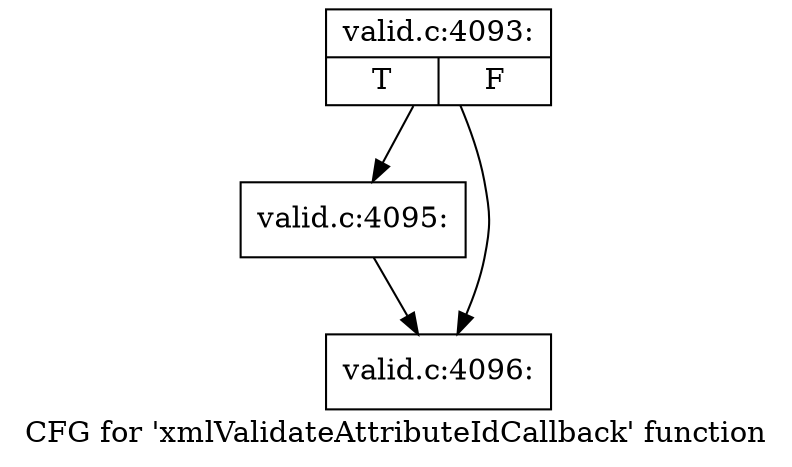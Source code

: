 digraph "CFG for 'xmlValidateAttributeIdCallback' function" {
	label="CFG for 'xmlValidateAttributeIdCallback' function";

	Node0x530bbe0 [shape=record,label="{valid.c:4093:|{<s0>T|<s1>F}}"];
	Node0x530bbe0 -> Node0x530de20;
	Node0x530bbe0 -> Node0x530de70;
	Node0x530de20 [shape=record,label="{valid.c:4095:}"];
	Node0x530de20 -> Node0x530de70;
	Node0x530de70 [shape=record,label="{valid.c:4096:}"];
}
